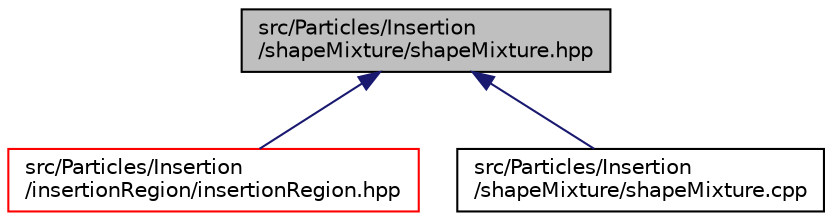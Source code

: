 digraph "src/Particles/Insertion/shapeMixture/shapeMixture.hpp"
{
 // LATEX_PDF_SIZE
  edge [fontname="Helvetica",fontsize="10",labelfontname="Helvetica",labelfontsize="10"];
  node [fontname="Helvetica",fontsize="10",shape=record];
  Node1 [label="src/Particles/Insertion\l/shapeMixture/shapeMixture.hpp",height=0.2,width=0.4,color="black", fillcolor="grey75", style="filled", fontcolor="black",tooltip=" "];
  Node1 -> Node2 [dir="back",color="midnightblue",fontsize="10",style="solid",fontname="Helvetica"];
  Node2 [label="src/Particles/Insertion\l/insertionRegion/insertionRegion.hpp",height=0.2,width=0.4,color="red", fillcolor="white", style="filled",URL="$insertionRegion_8hpp.html",tooltip=" "];
  Node1 -> Node10 [dir="back",color="midnightblue",fontsize="10",style="solid",fontname="Helvetica"];
  Node10 [label="src/Particles/Insertion\l/shapeMixture/shapeMixture.cpp",height=0.2,width=0.4,color="black", fillcolor="white", style="filled",URL="$shapeMixture_8cpp.html",tooltip=" "];
}
